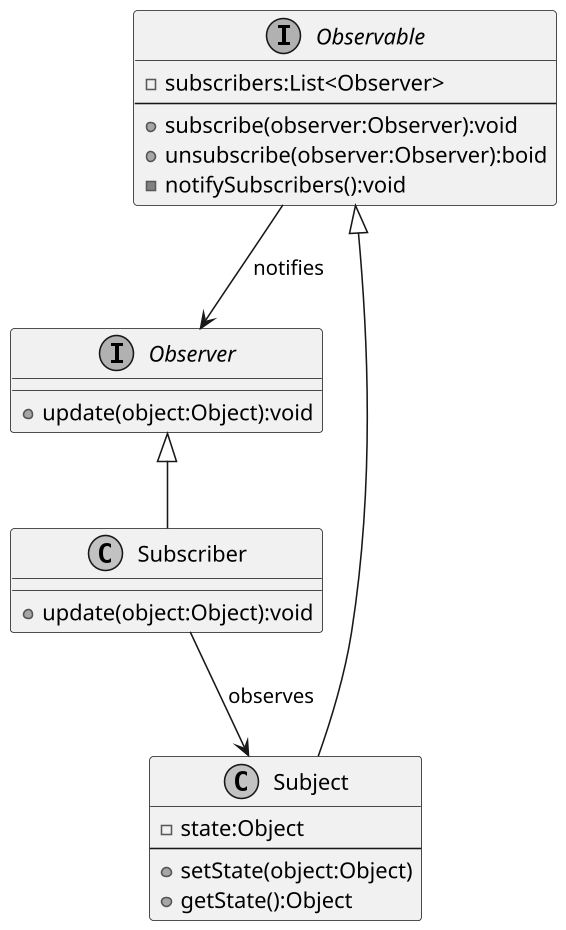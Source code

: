 @startuml

skinparam monochrome true
skinparam defaultFontName Droid Sans
skinparam dpi 150

interface Observable {
    - subscribers:List<Observer>
    ---
    + subscribe(observer:Observer):void
    + unsubscribe(observer:Observer):boid
    - notifySubscribers():void
}

interface Observer {
    + update(object:Object):void
}

Observable --> Observer : notifies

class Subject {
    - state:Object
    ---
    + setState(object:Object)
    + getState():Object
}

Observable <|-- Subject

class Subscriber {
    + update(object:Object):void
}

Observer <|-- Subscriber

Subscriber --> Subject : observes

@enduml
